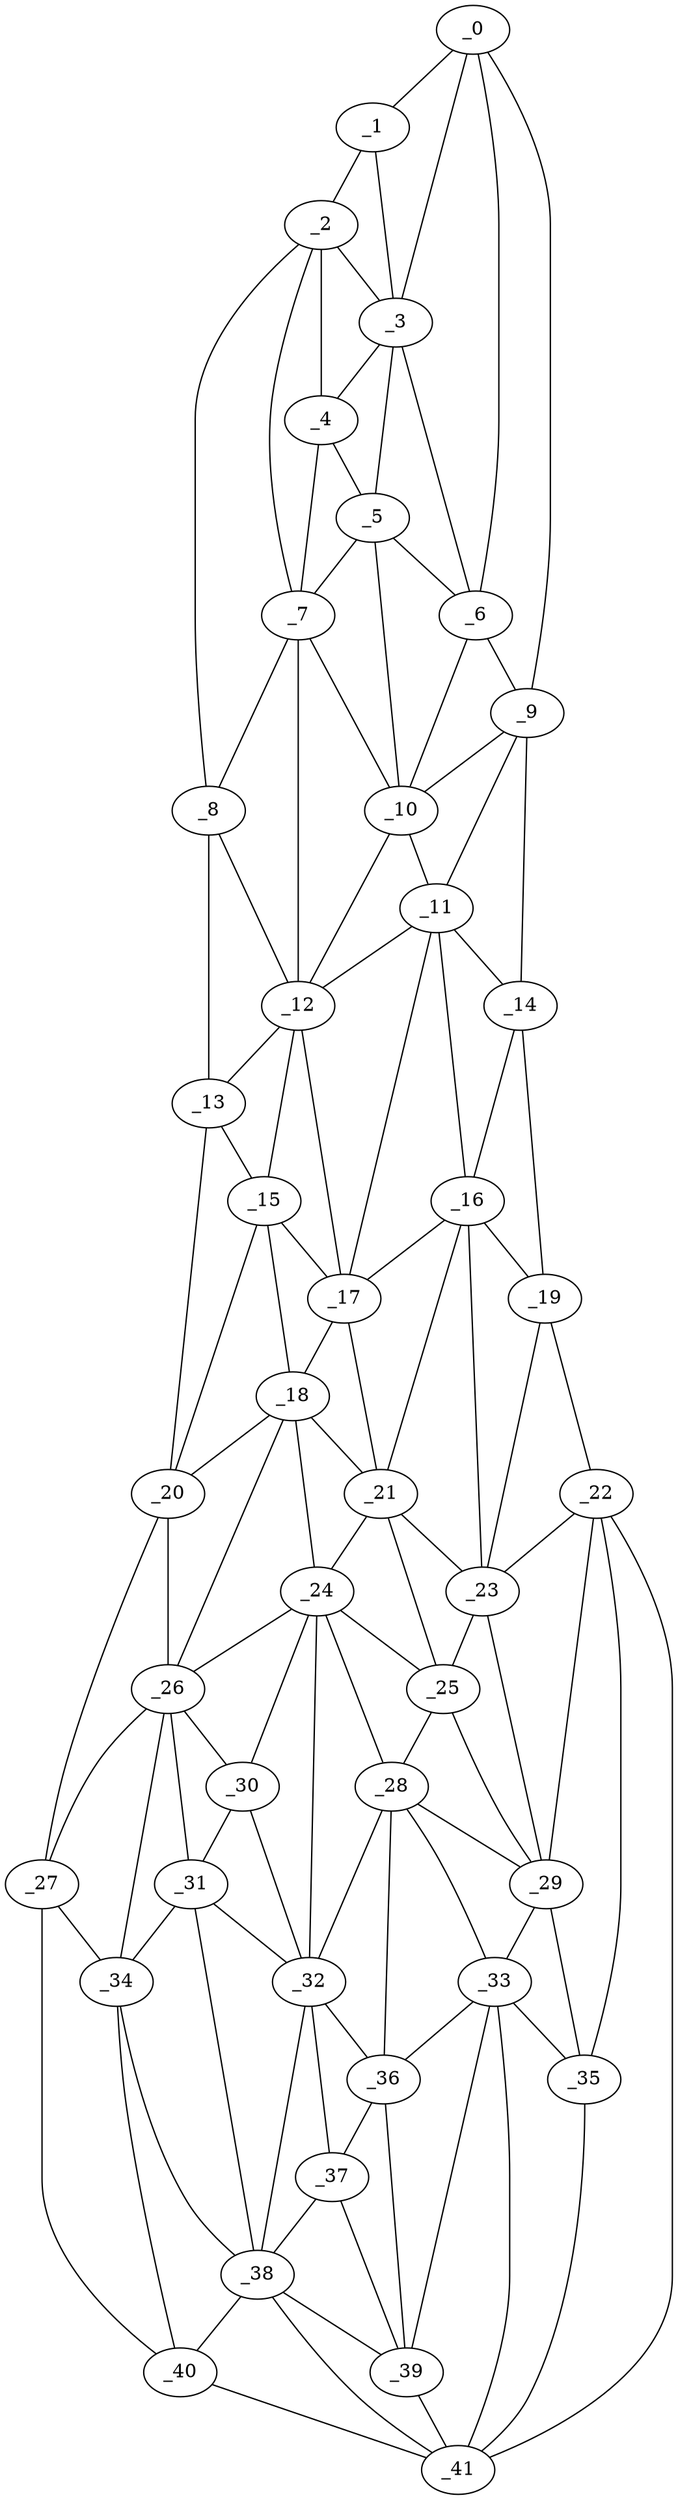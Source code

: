 graph "obj87__260.gxl" {
	_0	 [x=4,
		y=42];
	_1	 [x=4,
		y=46];
	_0 -- _1	 [valence=1];
	_3	 [x=21,
		y=43];
	_0 -- _3	 [valence=2];
	_6	 [x=30,
		y=39];
	_0 -- _6	 [valence=2];
	_9	 [x=43,
		y=34];
	_0 -- _9	 [valence=1];
	_2	 [x=7,
		y=54];
	_1 -- _2	 [valence=1];
	_1 -- _3	 [valence=2];
	_2 -- _3	 [valence=2];
	_4	 [x=23,
		y=52];
	_2 -- _4	 [valence=1];
	_7	 [x=33,
		y=69];
	_2 -- _7	 [valence=1];
	_8	 [x=38,
		y=104];
	_2 -- _8	 [valence=1];
	_3 -- _4	 [valence=2];
	_5	 [x=27,
		y=51];
	_3 -- _5	 [valence=2];
	_3 -- _6	 [valence=2];
	_4 -- _5	 [valence=1];
	_4 -- _7	 [valence=2];
	_5 -- _6	 [valence=1];
	_5 -- _7	 [valence=2];
	_10	 [x=44,
		y=60];
	_5 -- _10	 [valence=1];
	_6 -- _9	 [valence=2];
	_6 -- _10	 [valence=2];
	_7 -- _8	 [valence=2];
	_7 -- _10	 [valence=2];
	_12	 [x=53,
		y=72];
	_7 -- _12	 [valence=1];
	_8 -- _12	 [valence=2];
	_13	 [x=55,
		y=105];
	_8 -- _13	 [valence=1];
	_9 -- _10	 [valence=2];
	_11	 [x=50,
		y=59];
	_9 -- _11	 [valence=1];
	_14	 [x=58,
		y=31];
	_9 -- _14	 [valence=1];
	_10 -- _11	 [valence=2];
	_10 -- _12	 [valence=1];
	_11 -- _12	 [valence=2];
	_11 -- _14	 [valence=1];
	_16	 [x=65,
		y=59];
	_11 -- _16	 [valence=2];
	_17	 [x=65,
		y=62];
	_11 -- _17	 [valence=2];
	_12 -- _13	 [valence=1];
	_15	 [x=64,
		y=73];
	_12 -- _15	 [valence=2];
	_12 -- _17	 [valence=2];
	_13 -- _15	 [valence=2];
	_20	 [x=83,
		y=105];
	_13 -- _20	 [valence=1];
	_14 -- _16	 [valence=2];
	_19	 [x=74,
		y=30];
	_14 -- _19	 [valence=1];
	_15 -- _17	 [valence=2];
	_18	 [x=71,
		y=72];
	_15 -- _18	 [valence=1];
	_15 -- _20	 [valence=2];
	_16 -- _17	 [valence=1];
	_16 -- _19	 [valence=1];
	_21	 [x=85,
		y=60];
	_16 -- _21	 [valence=1];
	_23	 [x=90,
		y=46];
	_16 -- _23	 [valence=1];
	_17 -- _18	 [valence=1];
	_17 -- _21	 [valence=2];
	_18 -- _20	 [valence=2];
	_18 -- _21	 [valence=2];
	_24	 [x=90,
		y=69];
	_18 -- _24	 [valence=2];
	_26	 [x=100,
		y=94];
	_18 -- _26	 [valence=2];
	_22	 [x=90,
		y=31];
	_19 -- _22	 [valence=1];
	_19 -- _23	 [valence=2];
	_20 -- _26	 [valence=1];
	_27	 [x=100,
		y=99];
	_20 -- _27	 [valence=1];
	_21 -- _23	 [valence=1];
	_21 -- _24	 [valence=2];
	_25	 [x=96,
		y=53];
	_21 -- _25	 [valence=2];
	_22 -- _23	 [valence=1];
	_29	 [x=102,
		y=42];
	_22 -- _29	 [valence=2];
	_35	 [x=113,
		y=40];
	_22 -- _35	 [valence=1];
	_41	 [x=123,
		y=43];
	_22 -- _41	 [valence=1];
	_23 -- _25	 [valence=2];
	_23 -- _29	 [valence=1];
	_24 -- _25	 [valence=1];
	_24 -- _26	 [valence=1];
	_28	 [x=101,
		y=55];
	_24 -- _28	 [valence=2];
	_30	 [x=106,
		y=76];
	_24 -- _30	 [valence=2];
	_32	 [x=109,
		y=72];
	_24 -- _32	 [valence=1];
	_25 -- _28	 [valence=2];
	_25 -- _29	 [valence=2];
	_26 -- _27	 [valence=1];
	_26 -- _30	 [valence=1];
	_31	 [x=108,
		y=82];
	_26 -- _31	 [valence=2];
	_34	 [x=110,
		y=87];
	_26 -- _34	 [valence=1];
	_27 -- _34	 [valence=2];
	_40	 [x=121,
		y=89];
	_27 -- _40	 [valence=1];
	_28 -- _29	 [valence=2];
	_28 -- _32	 [valence=2];
	_33	 [x=110,
		y=49];
	_28 -- _33	 [valence=2];
	_36	 [x=113,
		y=65];
	_28 -- _36	 [valence=2];
	_29 -- _33	 [valence=1];
	_29 -- _35	 [valence=2];
	_30 -- _31	 [valence=2];
	_30 -- _32	 [valence=1];
	_31 -- _32	 [valence=2];
	_31 -- _34	 [valence=1];
	_38	 [x=119,
		y=76];
	_31 -- _38	 [valence=2];
	_32 -- _36	 [valence=1];
	_37	 [x=118,
		y=69];
	_32 -- _37	 [valence=2];
	_32 -- _38	 [valence=2];
	_33 -- _35	 [valence=2];
	_33 -- _36	 [valence=2];
	_39	 [x=120,
		y=54];
	_33 -- _39	 [valence=1];
	_33 -- _41	 [valence=2];
	_34 -- _38	 [valence=2];
	_34 -- _40	 [valence=1];
	_35 -- _41	 [valence=1];
	_36 -- _37	 [valence=2];
	_36 -- _39	 [valence=2];
	_37 -- _38	 [valence=2];
	_37 -- _39	 [valence=2];
	_38 -- _39	 [valence=2];
	_38 -- _40	 [valence=1];
	_38 -- _41	 [valence=2];
	_39 -- _41	 [valence=2];
	_40 -- _41	 [valence=1];
}
